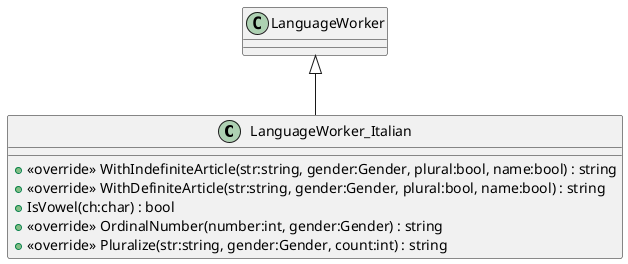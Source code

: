 @startuml
class LanguageWorker_Italian {
    + <<override>> WithIndefiniteArticle(str:string, gender:Gender, plural:bool, name:bool) : string
    + <<override>> WithDefiniteArticle(str:string, gender:Gender, plural:bool, name:bool) : string
    + IsVowel(ch:char) : bool
    + <<override>> OrdinalNumber(number:int, gender:Gender) : string
    + <<override>> Pluralize(str:string, gender:Gender, count:int) : string
}
LanguageWorker <|-- LanguageWorker_Italian
@enduml
